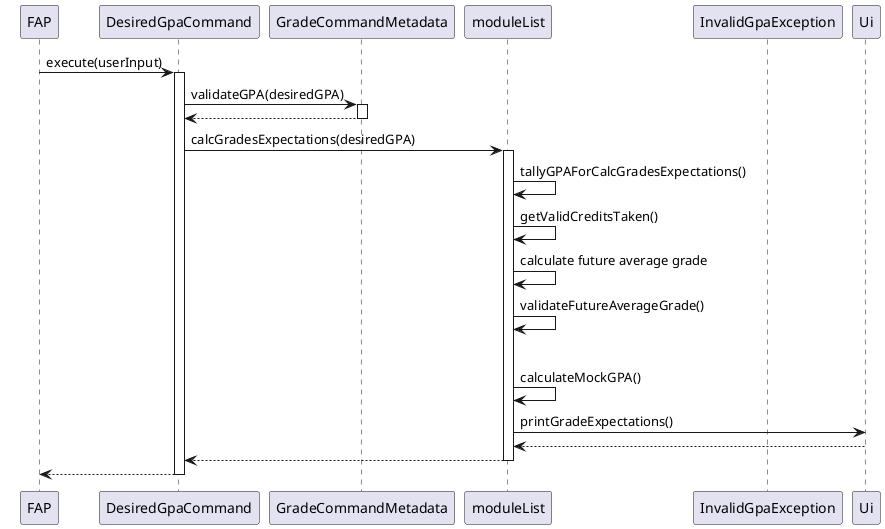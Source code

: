 @startuml

participant FAP
participant DesiredGpaCommand
participant GradeCommandMetadata
participant moduleList
participant InvalidGpaException
participant Ui

FAP -> DesiredGpaCommand: execute(userInput)
activate DesiredGpaCommand
DesiredGpaCommand -> GradeCommandMetadata: validateGPA(desiredGPA)
activate GradeCommandMetadata
GradeCommandMetadata --> DesiredGpaCommand
deactivate GradeCommandMetadata


DesiredGpaCommand -> moduleList: calcGradesExpectations(desiredGPA)
activate moduleList
moduleList -> moduleList: tallyGPAForCalcGradesExpectations()
moduleList -> moduleList: getValidCreditsTaken()
moduleList -> moduleList: calculate future average grade
moduleList -> moduleList: validateFutureAverageGrade()
alt
moduleList -> moduleList: calculateMockGPA()
moduleList -> Ui: printGradeExpectations()
Ui --> moduleList
moduleList --> DesiredGpaCommand
deactivate moduleList
DesiredGpaCommand --> FAP

deactivate DesiredGpaCommand

@enduml
